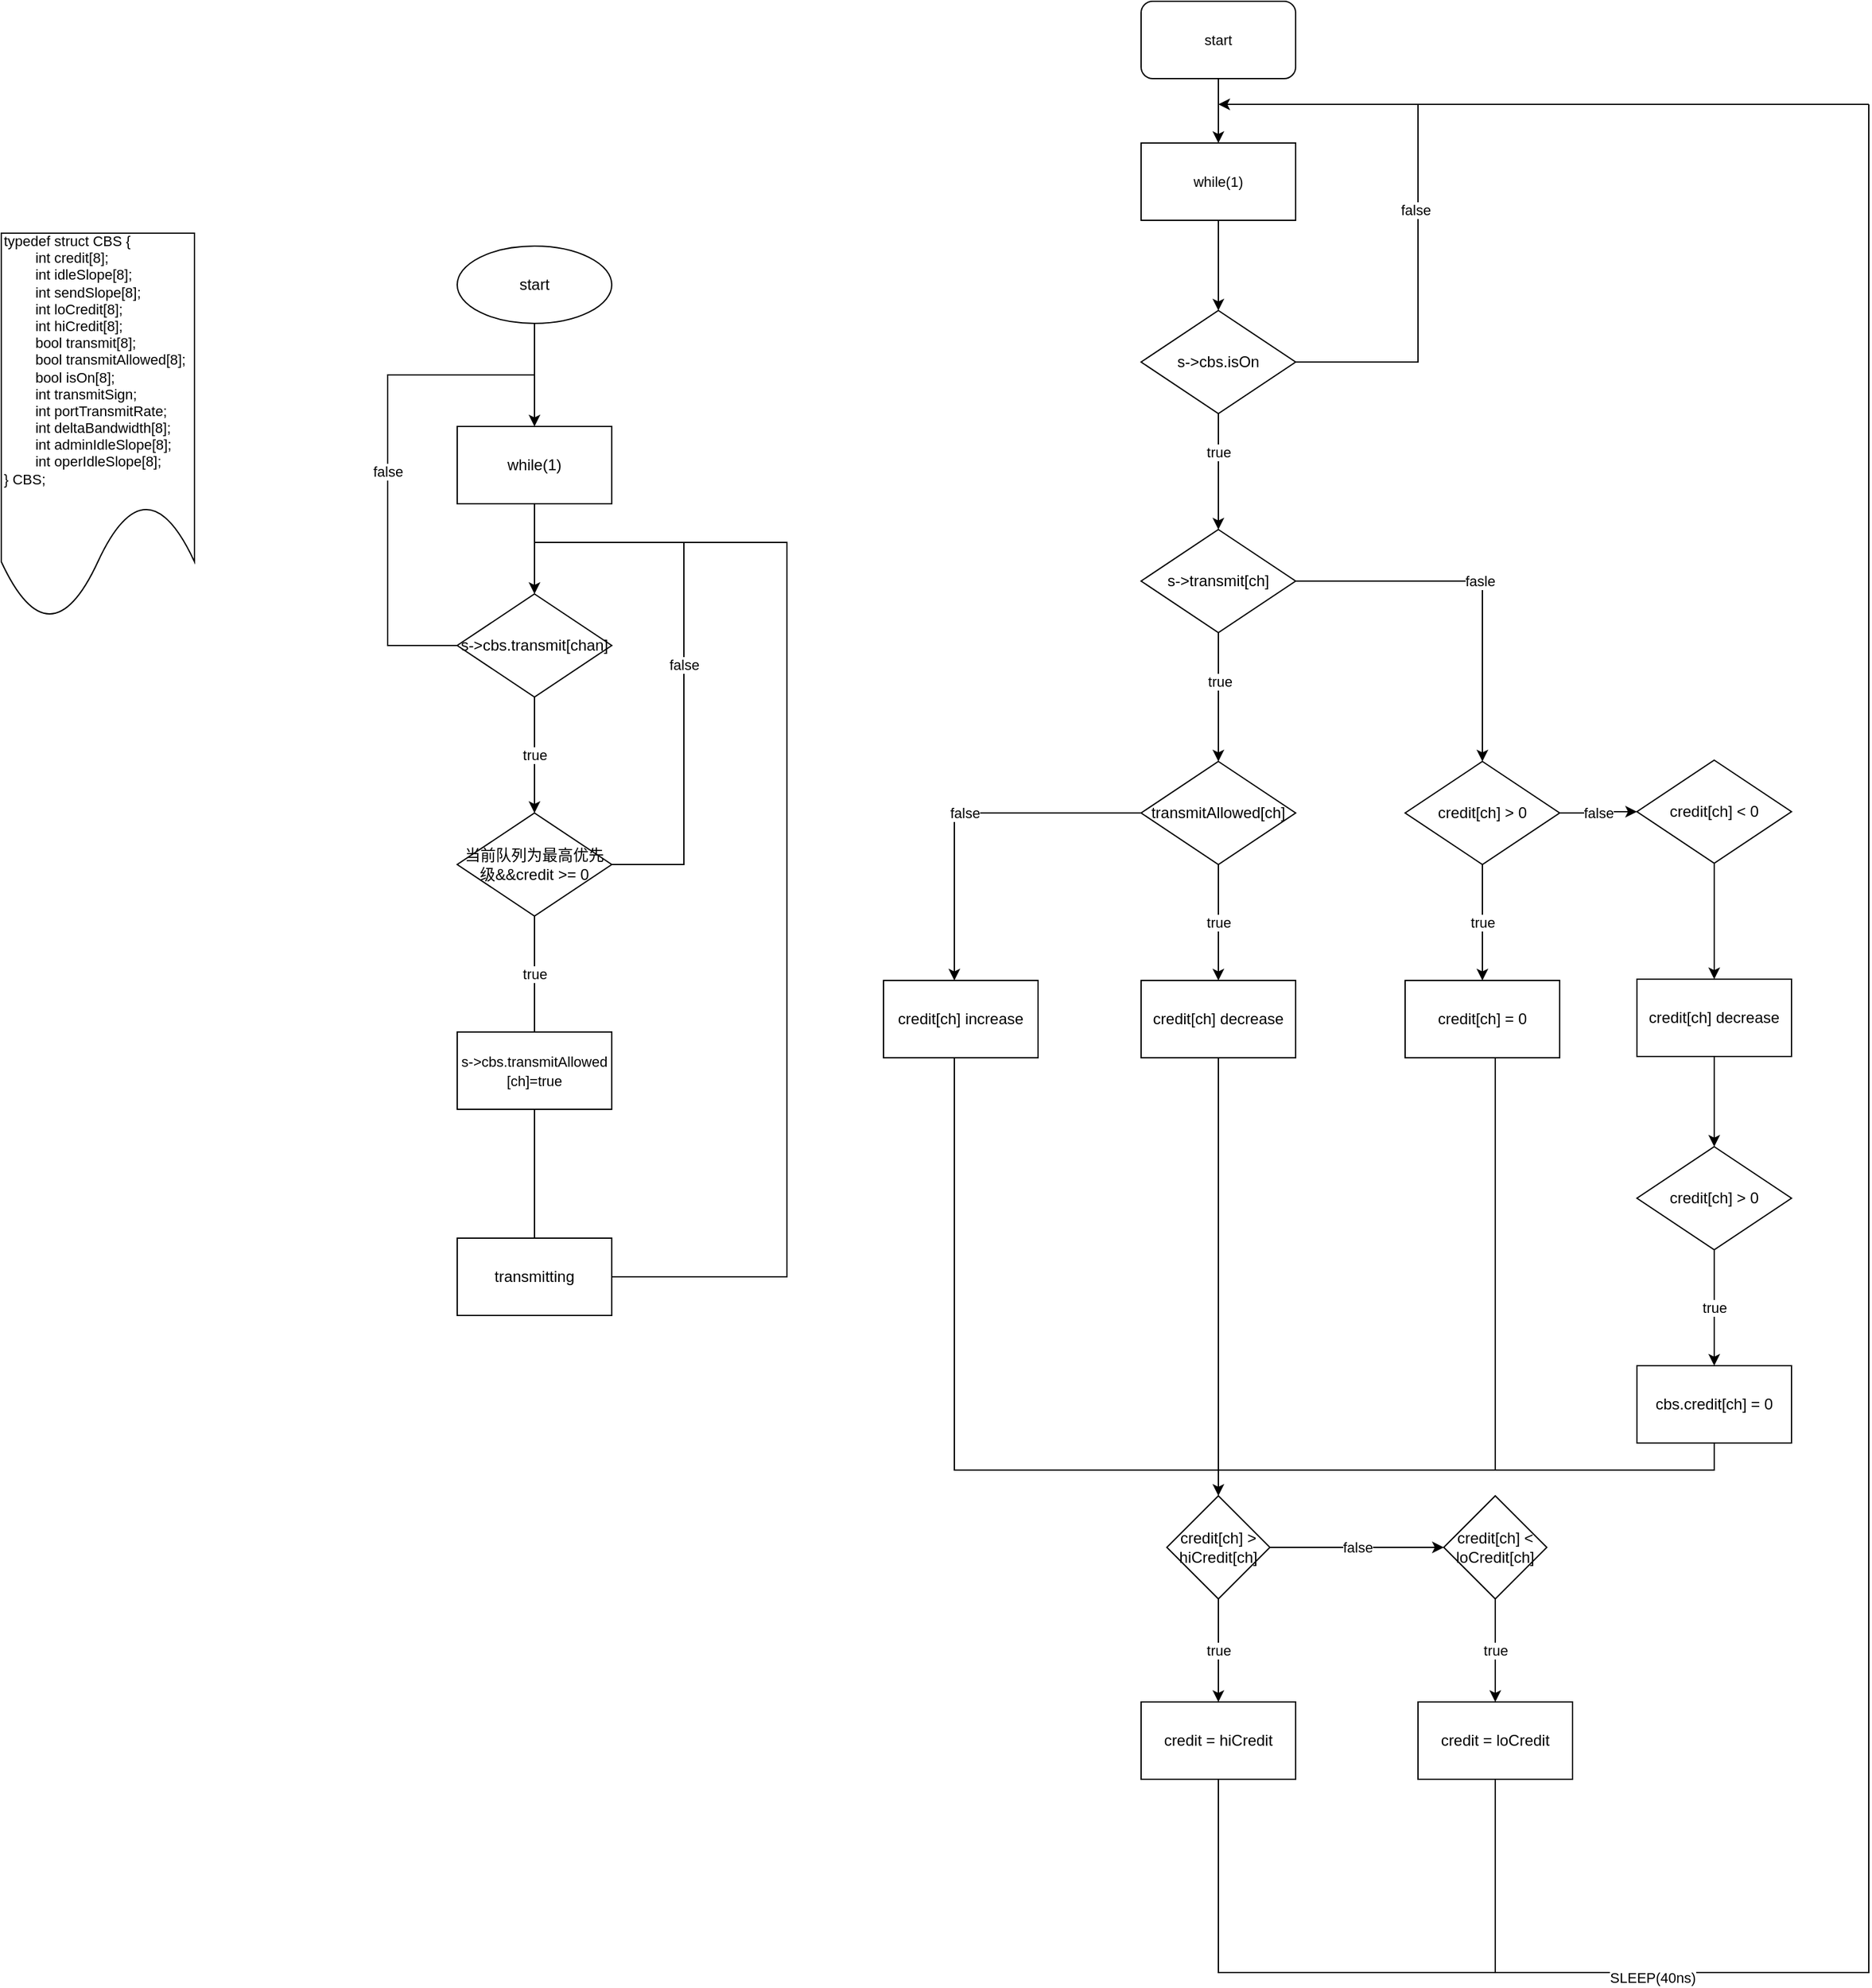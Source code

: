 <mxfile version="17.4.6" type="github">
  <diagram id="OUkIE-inZXtT65BPCZG4" name="Page-1">
    <mxGraphModel dx="900" dy="2148" grid="1" gridSize="10" guides="1" tooltips="1" connect="1" arrows="1" fold="1" page="1" pageScale="1" pageWidth="827" pageHeight="1169" math="0" shadow="0">
      <root>
        <mxCell id="0" />
        <mxCell id="1" parent="0" />
        <mxCell id="8L44soVpKVffB_P4mwUx-3" value="" style="edgeStyle=orthogonalEdgeStyle;rounded=0;orthogonalLoop=1;jettySize=auto;html=1;" edge="1" parent="1" source="8L44soVpKVffB_P4mwUx-1" target="8L44soVpKVffB_P4mwUx-2">
          <mxGeometry relative="1" as="geometry" />
        </mxCell>
        <mxCell id="KERTFfpZq4ni5Aw8scQX-435" value="" style="edgeStyle=orthogonalEdgeStyle;rounded=0;orthogonalLoop=1;jettySize=auto;html=1;startArrow=classic;startFill=1;endArrow=none;endFill=0;" edge="1" parent="1" source="8L44soVpKVffB_P4mwUx-1" target="KERTFfpZq4ni5Aw8scQX-434">
          <mxGeometry relative="1" as="geometry" />
        </mxCell>
        <mxCell id="8L44soVpKVffB_P4mwUx-1" value="while(1)" style="rounded=0;whiteSpace=wrap;html=1;" vertex="1" parent="1">
          <mxGeometry x="354" y="160" width="120" height="60" as="geometry" />
        </mxCell>
        <mxCell id="-eQDhuzCYJPMi_xKxMyq-1" value="false" style="edgeStyle=elbowEdgeStyle;shape=connector;rounded=0;orthogonalLoop=1;jettySize=auto;html=1;exitX=0;exitY=0.5;exitDx=0;exitDy=0;labelBackgroundColor=default;fontFamily=Helvetica;fontSize=11;fontColor=default;endArrow=none;strokeColor=default;endFill=0;" edge="1" parent="1" source="8L44soVpKVffB_P4mwUx-2">
          <mxGeometry relative="1" as="geometry">
            <mxPoint x="414" y="120" as="targetPoint" />
            <Array as="points">
              <mxPoint x="300" y="150" />
            </Array>
          </mxGeometry>
        </mxCell>
        <mxCell id="-eQDhuzCYJPMi_xKxMyq-3" value="true" style="edgeStyle=elbowEdgeStyle;shape=connector;rounded=0;orthogonalLoop=1;jettySize=auto;html=1;labelBackgroundColor=default;fontFamily=Helvetica;fontSize=11;fontColor=default;endArrow=classic;endFill=1;strokeColor=default;" edge="1" parent="1" source="8L44soVpKVffB_P4mwUx-2">
          <mxGeometry relative="1" as="geometry">
            <mxPoint x="414" y="460" as="targetPoint" />
          </mxGeometry>
        </mxCell>
        <mxCell id="8L44soVpKVffB_P4mwUx-2" value="s-&amp;gt;cbs.transmit[chan]" style="rhombus;whiteSpace=wrap;html=1;rounded=0;" vertex="1" parent="1">
          <mxGeometry x="354" y="290" width="120" height="80" as="geometry" />
        </mxCell>
        <mxCell id="KERTFfpZq4ni5Aw8scQX-434" value="start" style="ellipse;whiteSpace=wrap;html=1;rounded=0;" vertex="1" parent="1">
          <mxGeometry x="354" y="20" width="120" height="60" as="geometry" />
        </mxCell>
        <mxCell id="-eQDhuzCYJPMi_xKxMyq-4" value="&lt;div&gt;&lt;span&gt;typedef struct CBS {&lt;/span&gt;&lt;br&gt;&lt;/div&gt;&lt;div&gt;&amp;nbsp; &amp;nbsp; &amp;nbsp; &amp;nbsp; int credit[8];&lt;/div&gt;&lt;div&gt;&amp;nbsp; &amp;nbsp; &amp;nbsp; &amp;nbsp; int idleSlope[8];&lt;/div&gt;&lt;div&gt;&amp;nbsp; &amp;nbsp; &amp;nbsp; &amp;nbsp; int sendSlope[8];&amp;nbsp;&lt;/div&gt;&lt;div&gt;&amp;nbsp; &amp;nbsp; &amp;nbsp; &amp;nbsp; int loCredit[8];&amp;nbsp;&lt;/div&gt;&lt;div&gt;&amp;nbsp; &amp;nbsp; &amp;nbsp; &amp;nbsp; int hiCredit[8];&lt;/div&gt;&lt;div&gt;&amp;nbsp; &amp;nbsp; &amp;nbsp; &amp;nbsp; bool transmit[8];&amp;nbsp;&lt;/div&gt;&lt;div&gt;&amp;nbsp; &amp;nbsp; &amp;nbsp; &amp;nbsp; bool transmitAllowed[8];&lt;/div&gt;&lt;div&gt;&amp;nbsp; &amp;nbsp; &amp;nbsp; &amp;nbsp; bool isOn[8];&lt;/div&gt;&lt;div&gt;&amp;nbsp; &amp;nbsp; &amp;nbsp; &amp;nbsp; int transmitSign;&lt;/div&gt;&lt;div&gt;&amp;nbsp; &amp;nbsp; &amp;nbsp; &amp;nbsp; int portTransmitRate;&lt;/div&gt;&lt;div&gt;&amp;nbsp; &amp;nbsp; &amp;nbsp; &amp;nbsp; int deltaBandwidth[8];&lt;/div&gt;&lt;div&gt;&amp;nbsp; &amp;nbsp; &amp;nbsp; &amp;nbsp; int adminIdleSlope[8];&lt;/div&gt;&lt;div&gt;&amp;nbsp; &amp;nbsp; &amp;nbsp; &amp;nbsp; int operIdleSlope[8];&lt;/div&gt;&lt;div&gt;} CBS;&lt;/div&gt;&lt;div&gt;&lt;br&gt;&lt;/div&gt;" style="shape=document;whiteSpace=wrap;html=1;boundedLbl=1;fontFamily=Helvetica;fontSize=11;fontColor=default;align=left;" vertex="1" parent="1">
          <mxGeometry y="10" width="150" height="300" as="geometry" />
        </mxCell>
        <mxCell id="-eQDhuzCYJPMi_xKxMyq-7" value="false" style="edgeStyle=elbowEdgeStyle;shape=connector;rounded=0;orthogonalLoop=1;jettySize=auto;html=1;exitX=1;exitY=0.5;exitDx=0;exitDy=0;labelBackgroundColor=default;fontFamily=Helvetica;fontSize=11;fontColor=default;endArrow=none;endFill=0;strokeColor=default;" edge="1" parent="1" source="-eQDhuzCYJPMi_xKxMyq-5">
          <mxGeometry relative="1" as="geometry">
            <mxPoint x="414" y="250" as="targetPoint" />
            <Array as="points">
              <mxPoint x="530" y="390" />
            </Array>
          </mxGeometry>
        </mxCell>
        <mxCell id="9pXUkVByg81jXkQ24x-p-2" value="true" style="edgeStyle=elbowEdgeStyle;shape=connector;rounded=0;orthogonalLoop=1;jettySize=auto;html=1;labelBackgroundColor=default;fontFamily=Helvetica;fontSize=11;fontColor=default;startArrow=none;startFill=0;endArrow=none;endFill=0;strokeColor=default;" edge="1" parent="1" source="-eQDhuzCYJPMi_xKxMyq-5" target="9pXUkVByg81jXkQ24x-p-1">
          <mxGeometry relative="1" as="geometry" />
        </mxCell>
        <mxCell id="-eQDhuzCYJPMi_xKxMyq-5" value="当前队列为最高优先级&amp;amp;&amp;amp;credit &amp;gt;= 0" style="rhombus;whiteSpace=wrap;html=1;rounded=0;" vertex="1" parent="1">
          <mxGeometry x="354" y="460" width="120" height="80" as="geometry" />
        </mxCell>
        <mxCell id="-eQDhuzCYJPMi_xKxMyq-11" style="edgeStyle=elbowEdgeStyle;shape=connector;rounded=0;orthogonalLoop=1;jettySize=auto;html=1;labelBackgroundColor=default;fontFamily=Helvetica;fontSize=11;fontColor=default;startArrow=none;startFill=0;endArrow=none;endFill=0;strokeColor=default;" edge="1" parent="1" source="-eQDhuzCYJPMi_xKxMyq-9">
          <mxGeometry relative="1" as="geometry">
            <mxPoint x="530" y="250" as="targetPoint" />
            <Array as="points">
              <mxPoint x="610" y="240" />
              <mxPoint x="610" y="570" />
              <mxPoint x="530" y="570" />
            </Array>
          </mxGeometry>
        </mxCell>
        <mxCell id="-eQDhuzCYJPMi_xKxMyq-9" value="transmitting" style="whiteSpace=wrap;html=1;rounded=0;" vertex="1" parent="1">
          <mxGeometry x="354" y="790" width="120" height="60" as="geometry" />
        </mxCell>
        <mxCell id="9pXUkVByg81jXkQ24x-p-6" style="edgeStyle=elbowEdgeStyle;shape=connector;rounded=0;orthogonalLoop=1;jettySize=auto;html=1;entryX=0.5;entryY=0;entryDx=0;entryDy=0;labelBackgroundColor=default;fontFamily=Helvetica;fontSize=11;fontColor=default;startArrow=none;startFill=0;endArrow=none;endFill=0;strokeColor=default;" edge="1" parent="1" source="9pXUkVByg81jXkQ24x-p-1" target="-eQDhuzCYJPMi_xKxMyq-9">
          <mxGeometry relative="1" as="geometry" />
        </mxCell>
        <mxCell id="9pXUkVByg81jXkQ24x-p-1" value="&lt;span style=&quot;font-size: 11px&quot;&gt;s-&amp;gt;cbs.transmitAllowed&lt;/span&gt;&lt;br style=&quot;font-size: 11px&quot;&gt;&lt;span style=&quot;font-size: 11px&quot;&gt;[ch]=true&lt;/span&gt;" style="whiteSpace=wrap;html=1;rounded=0;" vertex="1" parent="1">
          <mxGeometry x="354" y="630" width="120" height="60" as="geometry" />
        </mxCell>
        <mxCell id="9pXUkVByg81jXkQ24x-p-10" style="edgeStyle=elbowEdgeStyle;shape=connector;rounded=0;orthogonalLoop=1;jettySize=auto;html=1;exitX=0.5;exitY=1;exitDx=0;exitDy=0;entryX=0.5;entryY=0;entryDx=0;entryDy=0;labelBackgroundColor=default;fontFamily=Helvetica;fontSize=11;fontColor=default;startArrow=none;startFill=0;endArrow=classic;endFill=1;strokeColor=default;" edge="1" parent="1" source="9pXUkVByg81jXkQ24x-p-9">
          <mxGeometry relative="1" as="geometry">
            <mxPoint x="945" y="420" as="targetPoint" />
          </mxGeometry>
        </mxCell>
        <mxCell id="9pXUkVByg81jXkQ24x-p-11" value="true" style="edgeLabel;html=1;align=center;verticalAlign=middle;resizable=0;points=[];fontSize=11;fontFamily=Helvetica;fontColor=default;" vertex="1" connectable="0" parent="9pXUkVByg81jXkQ24x-p-10">
          <mxGeometry x="-0.24" y="1" relative="1" as="geometry">
            <mxPoint as="offset" />
          </mxGeometry>
        </mxCell>
        <mxCell id="9pXUkVByg81jXkQ24x-p-30" value="fasle" style="edgeStyle=elbowEdgeStyle;shape=connector;rounded=0;orthogonalLoop=1;jettySize=auto;html=1;exitX=1;exitY=0.5;exitDx=0;exitDy=0;entryX=0.5;entryY=0;entryDx=0;entryDy=0;labelBackgroundColor=default;fontFamily=Helvetica;fontSize=11;fontColor=default;startArrow=none;startFill=0;endArrow=classic;endFill=1;strokeColor=default;" edge="1" parent="1" source="9pXUkVByg81jXkQ24x-p-9" target="9pXUkVByg81jXkQ24x-p-29">
          <mxGeometry relative="1" as="geometry">
            <Array as="points">
              <mxPoint x="1150" y="340" />
            </Array>
          </mxGeometry>
        </mxCell>
        <mxCell id="9pXUkVByg81jXkQ24x-p-9" value="s-&amp;gt;transmit[ch]" style="rhombus;whiteSpace=wrap;html=1;rounded=0;" vertex="1" parent="1">
          <mxGeometry x="885" y="240" width="120" height="80" as="geometry" />
        </mxCell>
        <mxCell id="9pXUkVByg81jXkQ24x-p-21" value="true" style="edgeStyle=elbowEdgeStyle;shape=connector;rounded=0;orthogonalLoop=1;jettySize=auto;html=1;labelBackgroundColor=default;fontFamily=Helvetica;fontSize=11;fontColor=default;startArrow=none;startFill=0;endArrow=classic;endFill=1;strokeColor=default;" edge="1" parent="1" source="9pXUkVByg81jXkQ24x-p-19" target="9pXUkVByg81jXkQ24x-p-20">
          <mxGeometry relative="1" as="geometry" />
        </mxCell>
        <mxCell id="9pXUkVByg81jXkQ24x-p-25" value="false" style="edgeStyle=elbowEdgeStyle;shape=connector;rounded=0;orthogonalLoop=1;jettySize=auto;html=1;labelBackgroundColor=default;fontFamily=Helvetica;fontSize=11;fontColor=default;startArrow=none;startFill=0;endArrow=classic;endFill=1;strokeColor=default;" edge="1" parent="1" source="9pXUkVByg81jXkQ24x-p-19" target="9pXUkVByg81jXkQ24x-p-24">
          <mxGeometry relative="1" as="geometry">
            <Array as="points">
              <mxPoint x="740" y="540" />
            </Array>
          </mxGeometry>
        </mxCell>
        <mxCell id="9pXUkVByg81jXkQ24x-p-19" value="transmitAllowed[ch]" style="rhombus;whiteSpace=wrap;html=1;rounded=0;" vertex="1" parent="1">
          <mxGeometry x="885" y="420" width="120" height="80" as="geometry" />
        </mxCell>
        <mxCell id="9pXUkVByg81jXkQ24x-p-59" value="" style="edgeStyle=elbowEdgeStyle;shape=connector;rounded=0;orthogonalLoop=1;jettySize=auto;html=1;labelBackgroundColor=default;fontFamily=Helvetica;fontSize=11;fontColor=default;startArrow=none;startFill=0;endArrow=classic;endFill=1;strokeColor=default;" edge="1" parent="1" source="9pXUkVByg81jXkQ24x-p-20" target="9pXUkVByg81jXkQ24x-p-58">
          <mxGeometry relative="1" as="geometry" />
        </mxCell>
        <mxCell id="9pXUkVByg81jXkQ24x-p-20" value="credit[ch] decrease" style="whiteSpace=wrap;html=1;rounded=0;" vertex="1" parent="1">
          <mxGeometry x="885" y="590" width="120" height="60" as="geometry" />
        </mxCell>
        <mxCell id="fOnYlHfaTq4MS1wXpkmK-27" style="edgeStyle=elbowEdgeStyle;shape=connector;rounded=0;orthogonalLoop=1;jettySize=auto;html=1;labelBackgroundColor=default;fontFamily=Helvetica;fontSize=11;fontColor=default;startArrow=none;startFill=0;endArrow=none;endFill=0;strokeColor=default;" edge="1" parent="1" source="9pXUkVByg81jXkQ24x-p-24">
          <mxGeometry relative="1" as="geometry">
            <mxPoint x="950" y="970.0" as="targetPoint" />
            <Array as="points">
              <mxPoint x="740" y="780" />
            </Array>
          </mxGeometry>
        </mxCell>
        <mxCell id="9pXUkVByg81jXkQ24x-p-24" value="credit[ch] increase" style="whiteSpace=wrap;html=1;rounded=0;" vertex="1" parent="1">
          <mxGeometry x="685" y="590" width="120" height="60" as="geometry" />
        </mxCell>
        <mxCell id="9pXUkVByg81jXkQ24x-p-32" value="true" style="edgeStyle=elbowEdgeStyle;shape=connector;rounded=0;orthogonalLoop=1;jettySize=auto;html=1;labelBackgroundColor=default;fontFamily=Helvetica;fontSize=11;fontColor=default;startArrow=none;startFill=0;endArrow=classic;endFill=1;strokeColor=default;" edge="1" parent="1" source="9pXUkVByg81jXkQ24x-p-29" target="9pXUkVByg81jXkQ24x-p-31">
          <mxGeometry relative="1" as="geometry" />
        </mxCell>
        <mxCell id="fOnYlHfaTq4MS1wXpkmK-21" value="false" style="edgeStyle=elbowEdgeStyle;shape=connector;rounded=0;orthogonalLoop=1;jettySize=auto;html=1;entryX=0;entryY=0.5;entryDx=0;entryDy=0;labelBackgroundColor=default;fontFamily=Helvetica;fontSize=11;fontColor=default;startArrow=none;startFill=0;endArrow=classic;endFill=1;strokeColor=default;" edge="1" parent="1" source="9pXUkVByg81jXkQ24x-p-29" target="9pXUkVByg81jXkQ24x-p-33">
          <mxGeometry relative="1" as="geometry" />
        </mxCell>
        <mxCell id="9pXUkVByg81jXkQ24x-p-29" value="credit[ch] &amp;gt; 0" style="rhombus;whiteSpace=wrap;html=1;rounded=0;" vertex="1" parent="1">
          <mxGeometry x="1090" y="420" width="120" height="80" as="geometry" />
        </mxCell>
        <mxCell id="fOnYlHfaTq4MS1wXpkmK-25" style="edgeStyle=elbowEdgeStyle;shape=connector;rounded=0;orthogonalLoop=1;jettySize=auto;html=1;labelBackgroundColor=default;fontFamily=Helvetica;fontSize=11;fontColor=default;startArrow=none;startFill=0;endArrow=none;endFill=0;strokeColor=default;" edge="1" parent="1" source="9pXUkVByg81jXkQ24x-p-31">
          <mxGeometry relative="1" as="geometry">
            <mxPoint x="1160" y="970" as="targetPoint" />
          </mxGeometry>
        </mxCell>
        <mxCell id="9pXUkVByg81jXkQ24x-p-31" value="credit[ch] = 0" style="whiteSpace=wrap;html=1;rounded=0;" vertex="1" parent="1">
          <mxGeometry x="1090" y="590" width="120" height="60" as="geometry" />
        </mxCell>
        <mxCell id="9pXUkVByg81jXkQ24x-p-37" value="" style="edgeStyle=elbowEdgeStyle;shape=connector;rounded=0;orthogonalLoop=1;jettySize=auto;html=1;labelBackgroundColor=default;fontFamily=Helvetica;fontSize=11;fontColor=default;startArrow=none;startFill=0;endArrow=classic;endFill=1;strokeColor=default;" edge="1" parent="1" source="9pXUkVByg81jXkQ24x-p-33" target="9pXUkVByg81jXkQ24x-p-36">
          <mxGeometry relative="1" as="geometry" />
        </mxCell>
        <mxCell id="9pXUkVByg81jXkQ24x-p-33" value="credit[ch] &amp;lt; 0" style="rhombus;whiteSpace=wrap;html=1;rounded=0;" vertex="1" parent="1">
          <mxGeometry x="1270" y="419" width="120" height="80" as="geometry" />
        </mxCell>
        <mxCell id="9pXUkVByg81jXkQ24x-p-41" value="" style="edgeStyle=elbowEdgeStyle;shape=connector;rounded=0;orthogonalLoop=1;jettySize=auto;html=1;labelBackgroundColor=default;fontFamily=Helvetica;fontSize=11;fontColor=default;startArrow=none;startFill=0;endArrow=classic;endFill=1;strokeColor=default;" edge="1" parent="1" source="9pXUkVByg81jXkQ24x-p-36" target="9pXUkVByg81jXkQ24x-p-40">
          <mxGeometry relative="1" as="geometry" />
        </mxCell>
        <mxCell id="9pXUkVByg81jXkQ24x-p-36" value="credit[ch] decrease" style="whiteSpace=wrap;html=1;rounded=0;" vertex="1" parent="1">
          <mxGeometry x="1270" y="589" width="120" height="60" as="geometry" />
        </mxCell>
        <mxCell id="9pXUkVByg81jXkQ24x-p-43" value="true" style="edgeStyle=elbowEdgeStyle;shape=connector;rounded=0;orthogonalLoop=1;jettySize=auto;html=1;labelBackgroundColor=default;fontFamily=Helvetica;fontSize=11;fontColor=default;startArrow=none;startFill=0;endArrow=classic;endFill=1;strokeColor=default;" edge="1" parent="1" source="9pXUkVByg81jXkQ24x-p-40" target="9pXUkVByg81jXkQ24x-p-42">
          <mxGeometry relative="1" as="geometry" />
        </mxCell>
        <mxCell id="9pXUkVByg81jXkQ24x-p-40" value="credit[ch] &amp;gt; 0" style="rhombus;whiteSpace=wrap;html=1;rounded=0;" vertex="1" parent="1">
          <mxGeometry x="1270" y="719" width="120" height="80" as="geometry" />
        </mxCell>
        <mxCell id="fOnYlHfaTq4MS1wXpkmK-26" style="edgeStyle=elbowEdgeStyle;shape=connector;rounded=0;orthogonalLoop=1;jettySize=auto;html=1;labelBackgroundColor=default;fontFamily=Helvetica;fontSize=11;fontColor=default;startArrow=none;startFill=0;endArrow=none;endFill=0;strokeColor=default;" edge="1" parent="1" source="9pXUkVByg81jXkQ24x-p-42">
          <mxGeometry relative="1" as="geometry">
            <mxPoint x="930" y="970" as="targetPoint" />
            <Array as="points">
              <mxPoint x="1330" y="950" />
            </Array>
          </mxGeometry>
        </mxCell>
        <mxCell id="9pXUkVByg81jXkQ24x-p-42" value="cbs.credit[ch] = 0" style="whiteSpace=wrap;html=1;rounded=0;" vertex="1" parent="1">
          <mxGeometry x="1270" y="889" width="120" height="60" as="geometry" />
        </mxCell>
        <mxCell id="9pXUkVByg81jXkQ24x-p-45" style="edgeStyle=elbowEdgeStyle;shape=connector;rounded=0;orthogonalLoop=1;jettySize=auto;html=1;exitX=0.5;exitY=1;exitDx=0;exitDy=0;labelBackgroundColor=default;fontFamily=Helvetica;fontSize=11;fontColor=default;startArrow=none;startFill=0;endArrow=classic;endFill=1;strokeColor=default;" edge="1" parent="1" target="9pXUkVByg81jXkQ24x-p-9">
          <mxGeometry relative="1" as="geometry">
            <mxPoint x="945" y="150" as="sourcePoint" />
          </mxGeometry>
        </mxCell>
        <mxCell id="9pXUkVByg81jXkQ24x-p-53" value="true" style="edgeLabel;html=1;align=center;verticalAlign=middle;resizable=0;points=[];fontSize=11;fontFamily=Helvetica;fontColor=default;" vertex="1" connectable="0" parent="9pXUkVByg81jXkQ24x-p-45">
          <mxGeometry x="-0.333" relative="1" as="geometry">
            <mxPoint as="offset" />
          </mxGeometry>
        </mxCell>
        <mxCell id="9pXUkVByg81jXkQ24x-p-48" style="edgeStyle=elbowEdgeStyle;shape=connector;rounded=0;orthogonalLoop=1;jettySize=auto;html=1;exitX=0.5;exitY=1;exitDx=0;exitDy=0;entryX=0.5;entryY=0;entryDx=0;entryDy=0;labelBackgroundColor=default;fontFamily=Helvetica;fontSize=11;fontColor=default;startArrow=none;startFill=0;endArrow=classic;endFill=1;strokeColor=default;" edge="1" parent="1" source="9pXUkVByg81jXkQ24x-p-46" target="9pXUkVByg81jXkQ24x-p-47">
          <mxGeometry relative="1" as="geometry" />
        </mxCell>
        <mxCell id="9pXUkVByg81jXkQ24x-p-46" value="start" style="rounded=1;whiteSpace=wrap;html=1;fontFamily=Helvetica;fontSize=11;fontColor=default;" vertex="1" parent="1">
          <mxGeometry x="885" y="-170" width="120" height="60" as="geometry" />
        </mxCell>
        <mxCell id="9pXUkVByg81jXkQ24x-p-50" style="edgeStyle=elbowEdgeStyle;shape=connector;rounded=0;orthogonalLoop=1;jettySize=auto;html=1;exitX=0.5;exitY=1;exitDx=0;exitDy=0;entryX=0.5;entryY=0;entryDx=0;entryDy=0;labelBackgroundColor=default;fontFamily=Helvetica;fontSize=11;fontColor=default;startArrow=none;startFill=0;endArrow=classic;endFill=1;strokeColor=default;" edge="1" parent="1" source="9pXUkVByg81jXkQ24x-p-47" target="9pXUkVByg81jXkQ24x-p-49">
          <mxGeometry relative="1" as="geometry" />
        </mxCell>
        <mxCell id="9pXUkVByg81jXkQ24x-p-47" value="while(1)" style="rounded=0;whiteSpace=wrap;html=1;fontFamily=Helvetica;fontSize=11;fontColor=default;" vertex="1" parent="1">
          <mxGeometry x="885" y="-60" width="120" height="60" as="geometry" />
        </mxCell>
        <mxCell id="9pXUkVByg81jXkQ24x-p-51" style="edgeStyle=elbowEdgeStyle;shape=connector;rounded=0;orthogonalLoop=1;jettySize=auto;html=1;labelBackgroundColor=default;fontFamily=Helvetica;fontSize=11;fontColor=default;startArrow=none;startFill=0;endArrow=classic;endFill=1;strokeColor=default;" edge="1" parent="1" source="9pXUkVByg81jXkQ24x-p-49">
          <mxGeometry relative="1" as="geometry">
            <mxPoint x="945" y="-90" as="targetPoint" />
            <Array as="points">
              <mxPoint x="1100" y="-50" />
              <mxPoint x="1080" y="-70" />
            </Array>
          </mxGeometry>
        </mxCell>
        <mxCell id="9pXUkVByg81jXkQ24x-p-52" value="false" style="edgeLabel;html=1;align=center;verticalAlign=middle;resizable=0;points=[];fontSize=11;fontFamily=Helvetica;fontColor=default;" vertex="1" connectable="0" parent="9pXUkVByg81jXkQ24x-p-51">
          <mxGeometry x="-0.053" y="2" relative="1" as="geometry">
            <mxPoint as="offset" />
          </mxGeometry>
        </mxCell>
        <mxCell id="9pXUkVByg81jXkQ24x-p-49" value="s-&amp;gt;cbs.isOn" style="rhombus;whiteSpace=wrap;html=1;rounded=0;" vertex="1" parent="1">
          <mxGeometry x="885" y="70" width="120" height="80" as="geometry" />
        </mxCell>
        <mxCell id="9pXUkVByg81jXkQ24x-p-61" value="true" style="edgeStyle=elbowEdgeStyle;shape=connector;rounded=0;orthogonalLoop=1;jettySize=auto;html=1;labelBackgroundColor=default;fontFamily=Helvetica;fontSize=11;fontColor=default;startArrow=none;startFill=0;endArrow=classic;endFill=1;strokeColor=default;" edge="1" parent="1" source="9pXUkVByg81jXkQ24x-p-58" target="9pXUkVByg81jXkQ24x-p-60">
          <mxGeometry relative="1" as="geometry" />
        </mxCell>
        <mxCell id="fOnYlHfaTq4MS1wXpkmK-29" value="false" style="edgeStyle=elbowEdgeStyle;shape=connector;rounded=0;orthogonalLoop=1;jettySize=auto;html=1;exitX=1;exitY=0.5;exitDx=0;exitDy=0;entryX=0;entryY=0.5;entryDx=0;entryDy=0;labelBackgroundColor=default;fontFamily=Helvetica;fontSize=11;fontColor=default;startArrow=none;startFill=0;endArrow=classic;endFill=1;strokeColor=default;" edge="1" parent="1" source="9pXUkVByg81jXkQ24x-p-58" target="9pXUkVByg81jXkQ24x-p-62">
          <mxGeometry relative="1" as="geometry" />
        </mxCell>
        <mxCell id="9pXUkVByg81jXkQ24x-p-58" value="credit[ch] &amp;gt; hiCredit[ch]" style="rhombus;whiteSpace=wrap;html=1;rounded=0;" vertex="1" parent="1">
          <mxGeometry x="905" y="990" width="80" height="80" as="geometry" />
        </mxCell>
        <mxCell id="fOnYlHfaTq4MS1wXpkmK-31" style="edgeStyle=elbowEdgeStyle;shape=connector;rounded=0;orthogonalLoop=1;jettySize=auto;html=1;labelBackgroundColor=default;fontFamily=Helvetica;fontSize=11;fontColor=default;startArrow=none;startFill=0;endArrow=none;endFill=0;strokeColor=default;" edge="1" parent="1" source="9pXUkVByg81jXkQ24x-p-60">
          <mxGeometry relative="1" as="geometry">
            <mxPoint x="1120" y="1360.0" as="targetPoint" />
            <Array as="points">
              <mxPoint x="945" y="1280" />
            </Array>
          </mxGeometry>
        </mxCell>
        <mxCell id="9pXUkVByg81jXkQ24x-p-60" value="credit = hiCredit" style="whiteSpace=wrap;html=1;rounded=0;" vertex="1" parent="1">
          <mxGeometry x="885" y="1150" width="120" height="60" as="geometry" />
        </mxCell>
        <mxCell id="9pXUkVByg81jXkQ24x-p-66" value="true" style="edgeStyle=elbowEdgeStyle;shape=connector;rounded=0;orthogonalLoop=1;jettySize=auto;html=1;labelBackgroundColor=default;fontFamily=Helvetica;fontSize=11;fontColor=default;startArrow=none;startFill=0;endArrow=classic;endFill=1;strokeColor=default;" edge="1" parent="1" source="9pXUkVByg81jXkQ24x-p-62" target="9pXUkVByg81jXkQ24x-p-65">
          <mxGeometry relative="1" as="geometry" />
        </mxCell>
        <mxCell id="9pXUkVByg81jXkQ24x-p-62" value="credit[ch] &amp;lt; loCredit[ch]" style="rhombus;whiteSpace=wrap;html=1;rounded=0;" vertex="1" parent="1">
          <mxGeometry x="1120" y="990" width="80" height="80" as="geometry" />
        </mxCell>
        <mxCell id="fOnYlHfaTq4MS1wXpkmK-32" style="edgeStyle=elbowEdgeStyle;shape=connector;rounded=0;orthogonalLoop=1;jettySize=auto;html=1;labelBackgroundColor=default;fontFamily=Helvetica;fontSize=11;fontColor=default;startArrow=none;startFill=0;endArrow=none;endFill=0;strokeColor=default;" edge="1" parent="1" source="9pXUkVByg81jXkQ24x-p-65">
          <mxGeometry relative="1" as="geometry">
            <mxPoint x="1160" y="1360.0" as="targetPoint" />
          </mxGeometry>
        </mxCell>
        <mxCell id="9pXUkVByg81jXkQ24x-p-65" value="credit = loCredit" style="whiteSpace=wrap;html=1;rounded=0;" vertex="1" parent="1">
          <mxGeometry x="1100" y="1150" width="120" height="60" as="geometry" />
        </mxCell>
        <mxCell id="fOnYlHfaTq4MS1wXpkmK-9" value="" style="endArrow=none;html=1;rounded=0;labelBackgroundColor=default;fontFamily=Helvetica;fontSize=11;fontColor=default;strokeColor=default;shape=connector;" edge="1" parent="1">
          <mxGeometry width="50" height="50" relative="1" as="geometry">
            <mxPoint x="1450" y="-90" as="sourcePoint" />
            <mxPoint x="1106" y="1360" as="targetPoint" />
            <Array as="points">
              <mxPoint x="1450" y="1360" />
            </Array>
          </mxGeometry>
        </mxCell>
        <mxCell id="fOnYlHfaTq4MS1wXpkmK-11" value="SLEEP(40ns)" style="edgeLabel;html=1;align=center;verticalAlign=middle;resizable=0;points=[];fontSize=11;fontFamily=Helvetica;fontColor=default;" vertex="1" connectable="0" parent="fOnYlHfaTq4MS1wXpkmK-9">
          <mxGeometry x="0.804" y="4" relative="1" as="geometry">
            <mxPoint as="offset" />
          </mxGeometry>
        </mxCell>
        <mxCell id="fOnYlHfaTq4MS1wXpkmK-10" value="" style="endArrow=none;html=1;rounded=0;labelBackgroundColor=default;fontFamily=Helvetica;fontSize=11;fontColor=default;strokeColor=default;shape=connector;" edge="1" parent="1">
          <mxGeometry width="50" height="50" relative="1" as="geometry">
            <mxPoint x="1100" y="-90" as="sourcePoint" />
            <mxPoint x="1450" y="-90" as="targetPoint" />
          </mxGeometry>
        </mxCell>
      </root>
    </mxGraphModel>
  </diagram>
</mxfile>
